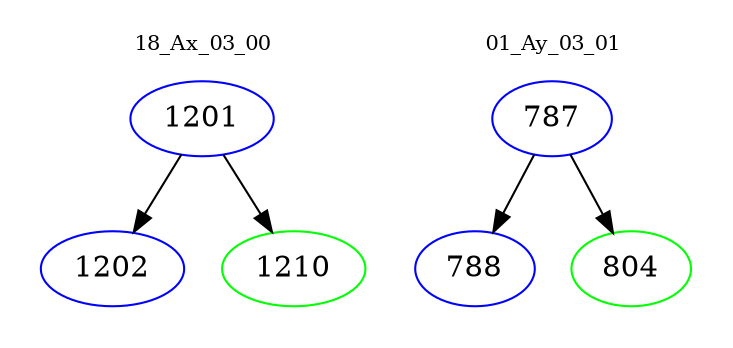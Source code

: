 digraph{
subgraph cluster_0 {
color = white
label = "18_Ax_03_00";
fontsize=10;
T0_1201 [label="1201", color="blue"]
T0_1201 -> T0_1202 [color="black"]
T0_1202 [label="1202", color="blue"]
T0_1201 -> T0_1210 [color="black"]
T0_1210 [label="1210", color="green"]
}
subgraph cluster_1 {
color = white
label = "01_Ay_03_01";
fontsize=10;
T1_787 [label="787", color="blue"]
T1_787 -> T1_788 [color="black"]
T1_788 [label="788", color="blue"]
T1_787 -> T1_804 [color="black"]
T1_804 [label="804", color="green"]
}
}
